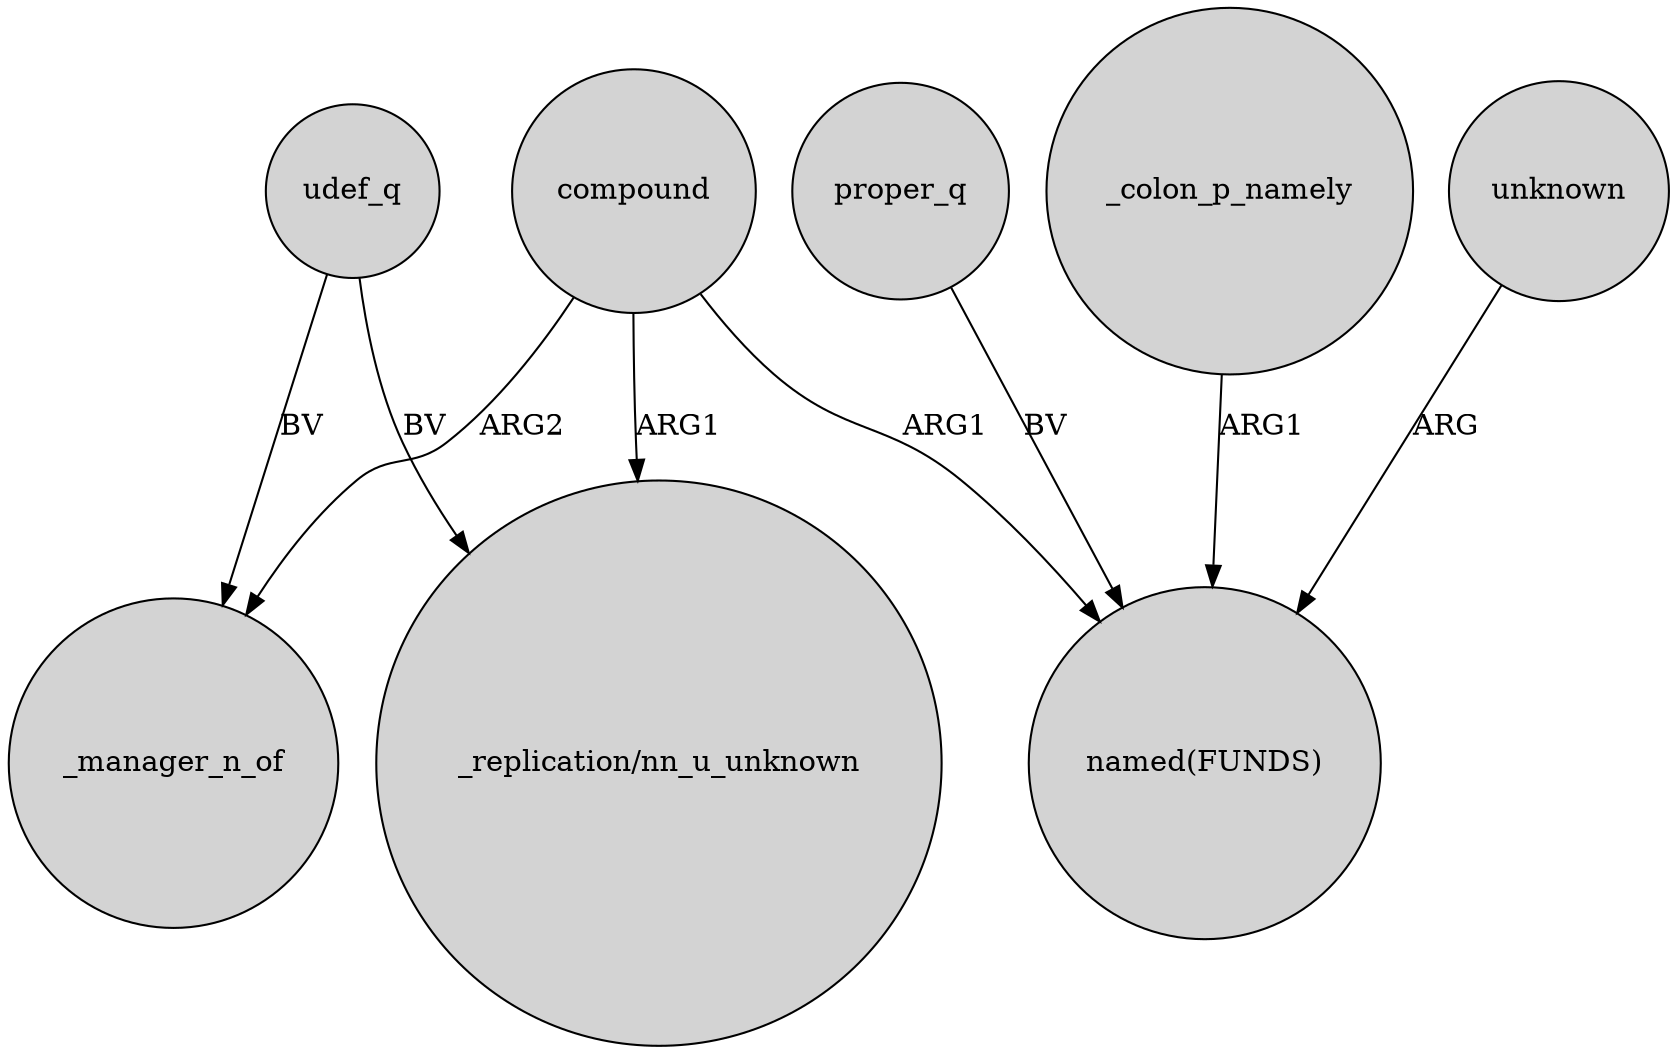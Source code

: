 digraph {
	node [shape=circle style=filled]
	udef_q -> "_replication/nn_u_unknown" [label=BV]
	compound -> "_replication/nn_u_unknown" [label=ARG1]
	proper_q -> "named(FUNDS)" [label=BV]
	_colon_p_namely -> "named(FUNDS)" [label=ARG1]
	compound -> "named(FUNDS)" [label=ARG1]
	compound -> _manager_n_of [label=ARG2]
	unknown -> "named(FUNDS)" [label=ARG]
	udef_q -> _manager_n_of [label=BV]
}
